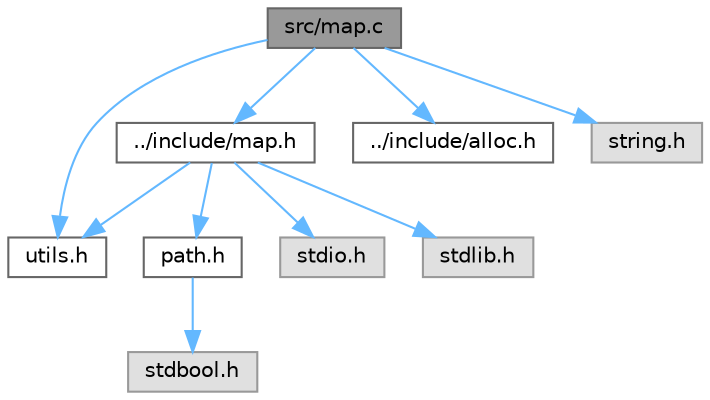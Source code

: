 digraph "src/map.c"
{
 // LATEX_PDF_SIZE
  bgcolor="transparent";
  edge [fontname=Helvetica,fontsize=10,labelfontname=Helvetica,labelfontsize=10];
  node [fontname=Helvetica,fontsize=10,shape=box,height=0.2,width=0.4];
  Node1 [label="src/map.c",height=0.2,width=0.4,color="gray40", fillcolor="grey60", style="filled", fontcolor="black",tooltip="File that contains the funcion to define map elements and get the possible location."];
  Node1 -> Node2 [color="steelblue1",style="solid"];
  Node2 [label="../include/map.h",height=0.2,width=0.4,color="grey40", fillcolor="white", style="filled",URL="$map_8h.html",tooltip="File containing all most of the functions used with the map."];
  Node2 -> Node3 [color="steelblue1",style="solid"];
  Node3 [label="path.h",height=0.2,width=0.4,color="grey40", fillcolor="white", style="filled",URL="$path_8h.html",tooltip=" "];
  Node3 -> Node4 [color="steelblue1",style="solid"];
  Node4 [label="stdbool.h",height=0.2,width=0.4,color="grey60", fillcolor="#E0E0E0", style="filled",tooltip=" "];
  Node2 -> Node5 [color="steelblue1",style="solid"];
  Node5 [label="utils.h",height=0.2,width=0.4,color="grey40", fillcolor="white", style="filled",URL="$utils_8h.html",tooltip="this file contains useful extra structs and enums"];
  Node2 -> Node6 [color="steelblue1",style="solid"];
  Node6 [label="stdio.h",height=0.2,width=0.4,color="grey60", fillcolor="#E0E0E0", style="filled",tooltip=" "];
  Node2 -> Node7 [color="steelblue1",style="solid"];
  Node7 [label="stdlib.h",height=0.2,width=0.4,color="grey60", fillcolor="#E0E0E0", style="filled",tooltip=" "];
  Node1 -> Node8 [color="steelblue1",style="solid"];
  Node8 [label="../include/alloc.h",height=0.2,width=0.4,color="grey40", fillcolor="white", style="filled",URL="$alloc_8h.html",tooltip=" "];
  Node1 -> Node5 [color="steelblue1",style="solid"];
  Node1 -> Node9 [color="steelblue1",style="solid"];
  Node9 [label="string.h",height=0.2,width=0.4,color="grey60", fillcolor="#E0E0E0", style="filled",tooltip=" "];
}
